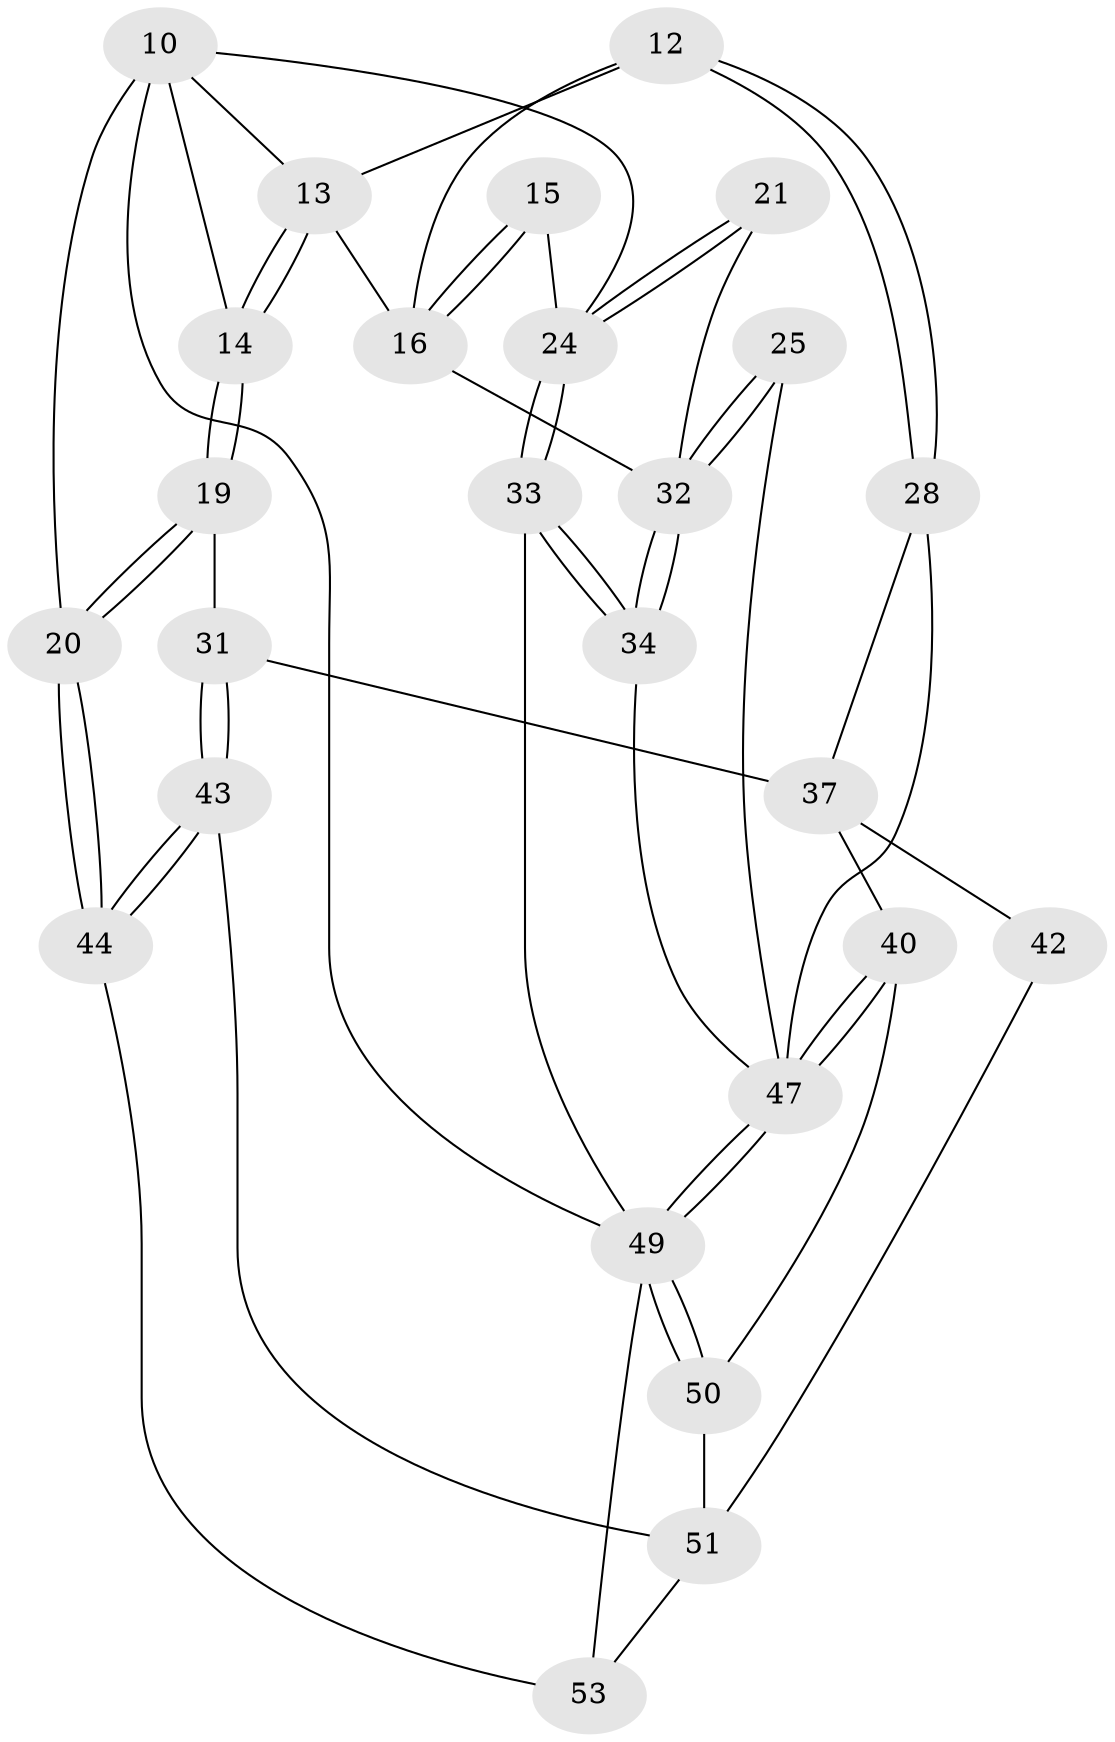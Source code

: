 // original degree distribution, {3: 0.03773584905660377, 4: 0.24528301886792453, 5: 0.5283018867924528, 6: 0.18867924528301888}
// Generated by graph-tools (version 1.1) at 2025/00/03/09/25 05:00:55]
// undirected, 26 vertices, 59 edges
graph export_dot {
graph [start="1"]
  node [color=gray90,style=filled];
  10 [pos="+0+0",super="+9+7"];
  12 [pos="+0.5194268765542411+0.40846064033748103"];
  13 [pos="+0.4138088247385434+0.3488320904086485",super="+8"];
  14 [pos="+0.18627449828572018+0.4408908197599516"];
  15 [pos="+0.8211756354660203+0.24394060515475288",super="+3"];
  16 [pos="+0.6992848903311917+0.41016178182052065",super="+11"];
  19 [pos="+0.13492294363068177+0.48183466566627453"];
  20 [pos="+0+0.4742268828070876",super="+18"];
  21 [pos="+0.9836302018025148+0.40958689150177735"];
  24 [pos="+1+0.416422624949022",super="+5+17"];
  25 [pos="+0.7139371523002258+0.5461631757561111"];
  28 [pos="+0.5108086754372092+0.49457139125517546"];
  31 [pos="+0.2920552969694107+0.6151648130182722"];
  32 [pos="+0.8723503379038577+0.6261809906511548",super="+22+23"];
  33 [pos="+1+1"];
  34 [pos="+0.8732747642428703+0.64159627749505"];
  37 [pos="+0.5040913289992607+0.6970373459584632",super="+29+30"];
  40 [pos="+0.6473557925355958+0.7428954691351785",super="+36"];
  42 [pos="+0.41250363527882444+0.7040306532611573"];
  43 [pos="+0.21816680548682435+0.8760530047796604"];
  44 [pos="+0+0.7856427609141674"];
  47 [pos="+0.7372033975294696+0.8158510888257348",super="+38+39+27"];
  49 [pos="+0.7453653806405784+0.882126082143264",super="+48+41"];
  50 [pos="+0.5508763445209486+0.8231115644051299"];
  51 [pos="+0.49302113718201934+0.8667877266121902",super="+45+46"];
  53 [pos="+0.31493820120725935+1",super="+52"];
  10 -- 20 [weight=2];
  10 -- 14;
  10 -- 49;
  10 -- 24;
  10 -- 13;
  12 -- 13;
  12 -- 28;
  12 -- 28;
  12 -- 16;
  13 -- 14;
  13 -- 14;
  13 -- 16;
  14 -- 19;
  14 -- 19;
  15 -- 16 [weight=2];
  15 -- 16;
  15 -- 24 [weight=2];
  16 -- 32;
  19 -- 20;
  19 -- 20;
  19 -- 31;
  20 -- 44 [weight=2];
  20 -- 44;
  21 -- 24 [weight=2];
  21 -- 24;
  21 -- 32;
  24 -- 33;
  24 -- 33;
  25 -- 32 [weight=2];
  25 -- 32;
  25 -- 47;
  28 -- 37;
  28 -- 47;
  31 -- 43;
  31 -- 43;
  31 -- 37;
  32 -- 34;
  32 -- 34;
  33 -- 34;
  33 -- 34;
  33 -- 49;
  34 -- 47;
  37 -- 42 [weight=2];
  37 -- 40;
  40 -- 47 [weight=3];
  40 -- 47;
  40 -- 50;
  42 -- 51;
  43 -- 44;
  43 -- 44;
  43 -- 51;
  44 -- 53;
  47 -- 49;
  47 -- 49;
  49 -- 50;
  49 -- 50;
  49 -- 53 [weight=2];
  50 -- 51;
  51 -- 53 [weight=2];
}
